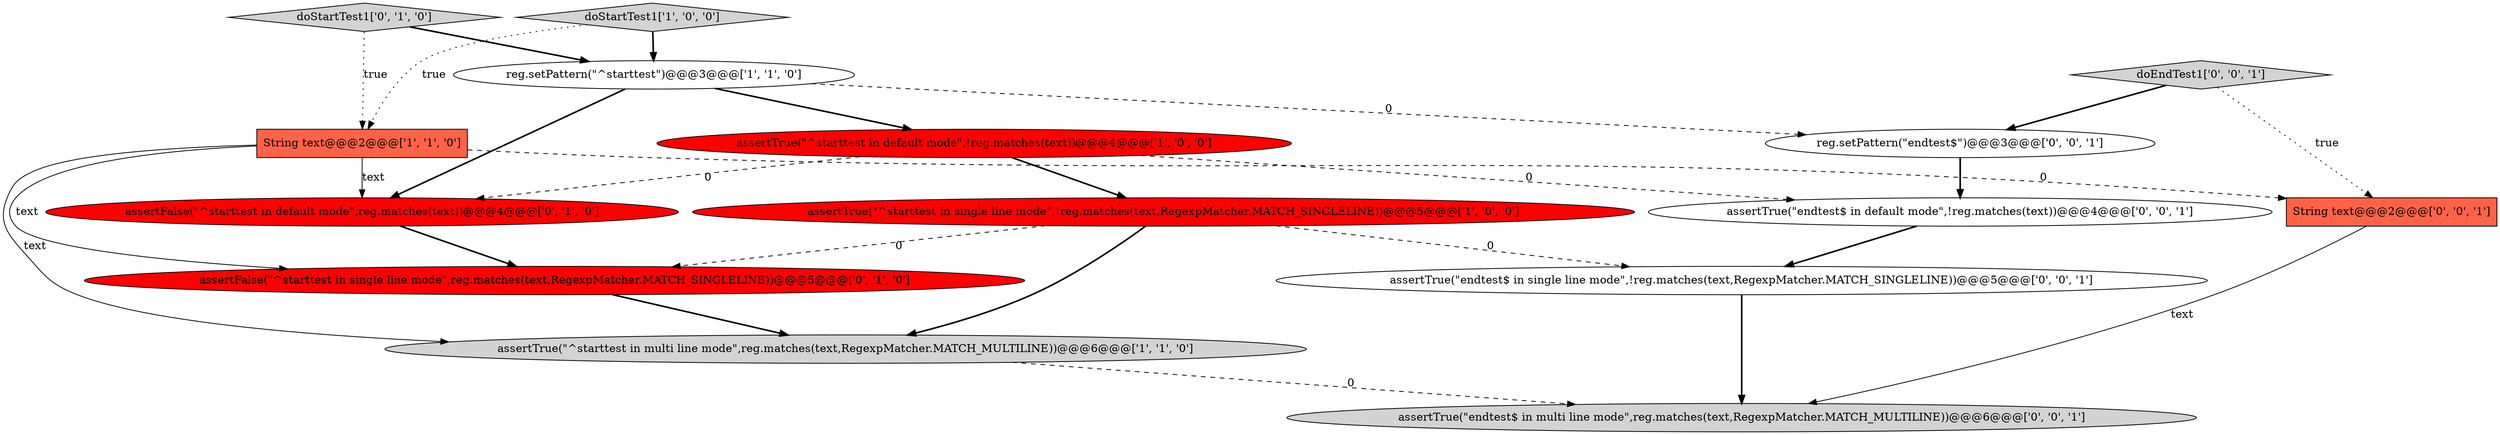 digraph {
5 [style = filled, label = "assertTrue(\"^starttest in multi line mode\",reg.matches(text,RegexpMatcher.MATCH_MULTILINE))@@@6@@@['1', '1', '0']", fillcolor = lightgray, shape = ellipse image = "AAA0AAABBB1BBB"];
10 [style = filled, label = "String text@@@2@@@['0', '0', '1']", fillcolor = tomato, shape = box image = "AAA0AAABBB3BBB"];
1 [style = filled, label = "String text@@@2@@@['1', '1', '0']", fillcolor = tomato, shape = box image = "AAA0AAABBB1BBB"];
12 [style = filled, label = "assertTrue(\"endtest$ in default mode\",!reg.matches(text))@@@4@@@['0', '0', '1']", fillcolor = white, shape = ellipse image = "AAA0AAABBB3BBB"];
6 [style = filled, label = "doStartTest1['0', '1', '0']", fillcolor = lightgray, shape = diamond image = "AAA0AAABBB2BBB"];
7 [style = filled, label = "assertFalse(\"^starttest in single line mode\",reg.matches(text,RegexpMatcher.MATCH_SINGLELINE))@@@5@@@['0', '1', '0']", fillcolor = red, shape = ellipse image = "AAA1AAABBB2BBB"];
2 [style = filled, label = "assertTrue(\"^starttest in default mode\",!reg.matches(text))@@@4@@@['1', '0', '0']", fillcolor = red, shape = ellipse image = "AAA1AAABBB1BBB"];
11 [style = filled, label = "doEndTest1['0', '0', '1']", fillcolor = lightgray, shape = diamond image = "AAA0AAABBB3BBB"];
8 [style = filled, label = "assertFalse(\"^starttest in default mode\",reg.matches(text))@@@4@@@['0', '1', '0']", fillcolor = red, shape = ellipse image = "AAA1AAABBB2BBB"];
9 [style = filled, label = "assertTrue(\"endtest$ in multi line mode\",reg.matches(text,RegexpMatcher.MATCH_MULTILINE))@@@6@@@['0', '0', '1']", fillcolor = lightgray, shape = ellipse image = "AAA0AAABBB3BBB"];
13 [style = filled, label = "reg.setPattern(\"endtest$\")@@@3@@@['0', '0', '1']", fillcolor = white, shape = ellipse image = "AAA0AAABBB3BBB"];
14 [style = filled, label = "assertTrue(\"endtest$ in single line mode\",!reg.matches(text,RegexpMatcher.MATCH_SINGLELINE))@@@5@@@['0', '0', '1']", fillcolor = white, shape = ellipse image = "AAA0AAABBB3BBB"];
0 [style = filled, label = "assertTrue(\"^starttest in single line mode\",!reg.matches(text,RegexpMatcher.MATCH_SINGLELINE))@@@5@@@['1', '0', '0']", fillcolor = red, shape = ellipse image = "AAA1AAABBB1BBB"];
3 [style = filled, label = "doStartTest1['1', '0', '0']", fillcolor = lightgray, shape = diamond image = "AAA0AAABBB1BBB"];
4 [style = filled, label = "reg.setPattern(\"^starttest\")@@@3@@@['1', '1', '0']", fillcolor = white, shape = ellipse image = "AAA0AAABBB1BBB"];
1->7 [style = solid, label="text"];
11->10 [style = dotted, label="true"];
6->1 [style = dotted, label="true"];
5->9 [style = dashed, label="0"];
4->2 [style = bold, label=""];
1->10 [style = dashed, label="0"];
2->8 [style = dashed, label="0"];
3->4 [style = bold, label=""];
8->7 [style = bold, label=""];
0->14 [style = dashed, label="0"];
6->4 [style = bold, label=""];
2->12 [style = dashed, label="0"];
7->5 [style = bold, label=""];
2->0 [style = bold, label=""];
13->12 [style = bold, label=""];
11->13 [style = bold, label=""];
12->14 [style = bold, label=""];
1->5 [style = solid, label="text"];
10->9 [style = solid, label="text"];
4->8 [style = bold, label=""];
14->9 [style = bold, label=""];
4->13 [style = dashed, label="0"];
0->7 [style = dashed, label="0"];
1->8 [style = solid, label="text"];
3->1 [style = dotted, label="true"];
0->5 [style = bold, label=""];
}
